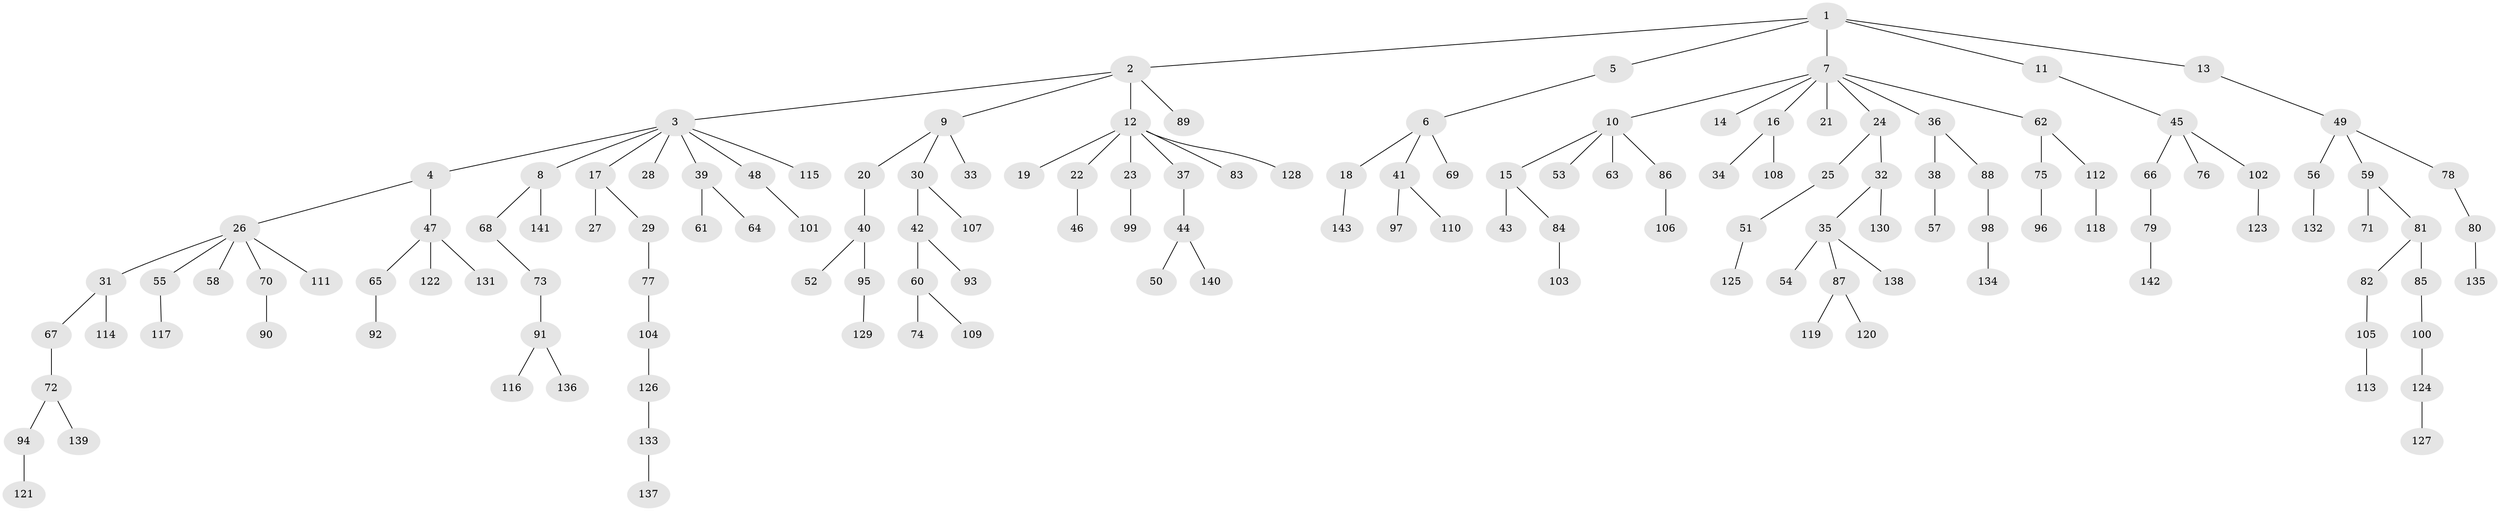 // coarse degree distribution, {5: 0.02127659574468085, 7: 0.031914893617021274, 9: 0.010638297872340425, 3: 0.11702127659574468, 2: 0.26595744680851063, 4: 0.02127659574468085, 1: 0.5212765957446809, 6: 0.010638297872340425}
// Generated by graph-tools (version 1.1) at 2025/42/03/06/25 10:42:06]
// undirected, 143 vertices, 142 edges
graph export_dot {
graph [start="1"]
  node [color=gray90,style=filled];
  1;
  2;
  3;
  4;
  5;
  6;
  7;
  8;
  9;
  10;
  11;
  12;
  13;
  14;
  15;
  16;
  17;
  18;
  19;
  20;
  21;
  22;
  23;
  24;
  25;
  26;
  27;
  28;
  29;
  30;
  31;
  32;
  33;
  34;
  35;
  36;
  37;
  38;
  39;
  40;
  41;
  42;
  43;
  44;
  45;
  46;
  47;
  48;
  49;
  50;
  51;
  52;
  53;
  54;
  55;
  56;
  57;
  58;
  59;
  60;
  61;
  62;
  63;
  64;
  65;
  66;
  67;
  68;
  69;
  70;
  71;
  72;
  73;
  74;
  75;
  76;
  77;
  78;
  79;
  80;
  81;
  82;
  83;
  84;
  85;
  86;
  87;
  88;
  89;
  90;
  91;
  92;
  93;
  94;
  95;
  96;
  97;
  98;
  99;
  100;
  101;
  102;
  103;
  104;
  105;
  106;
  107;
  108;
  109;
  110;
  111;
  112;
  113;
  114;
  115;
  116;
  117;
  118;
  119;
  120;
  121;
  122;
  123;
  124;
  125;
  126;
  127;
  128;
  129;
  130;
  131;
  132;
  133;
  134;
  135;
  136;
  137;
  138;
  139;
  140;
  141;
  142;
  143;
  1 -- 2;
  1 -- 5;
  1 -- 7;
  1 -- 11;
  1 -- 13;
  2 -- 3;
  2 -- 9;
  2 -- 12;
  2 -- 89;
  3 -- 4;
  3 -- 8;
  3 -- 17;
  3 -- 28;
  3 -- 39;
  3 -- 48;
  3 -- 115;
  4 -- 26;
  4 -- 47;
  5 -- 6;
  6 -- 18;
  6 -- 41;
  6 -- 69;
  7 -- 10;
  7 -- 14;
  7 -- 16;
  7 -- 21;
  7 -- 24;
  7 -- 36;
  7 -- 62;
  8 -- 68;
  8 -- 141;
  9 -- 20;
  9 -- 30;
  9 -- 33;
  10 -- 15;
  10 -- 53;
  10 -- 63;
  10 -- 86;
  11 -- 45;
  12 -- 19;
  12 -- 22;
  12 -- 23;
  12 -- 37;
  12 -- 83;
  12 -- 128;
  13 -- 49;
  15 -- 43;
  15 -- 84;
  16 -- 34;
  16 -- 108;
  17 -- 27;
  17 -- 29;
  18 -- 143;
  20 -- 40;
  22 -- 46;
  23 -- 99;
  24 -- 25;
  24 -- 32;
  25 -- 51;
  26 -- 31;
  26 -- 55;
  26 -- 58;
  26 -- 70;
  26 -- 111;
  29 -- 77;
  30 -- 42;
  30 -- 107;
  31 -- 67;
  31 -- 114;
  32 -- 35;
  32 -- 130;
  35 -- 54;
  35 -- 87;
  35 -- 138;
  36 -- 38;
  36 -- 88;
  37 -- 44;
  38 -- 57;
  39 -- 61;
  39 -- 64;
  40 -- 52;
  40 -- 95;
  41 -- 97;
  41 -- 110;
  42 -- 60;
  42 -- 93;
  44 -- 50;
  44 -- 140;
  45 -- 66;
  45 -- 76;
  45 -- 102;
  47 -- 65;
  47 -- 122;
  47 -- 131;
  48 -- 101;
  49 -- 56;
  49 -- 59;
  49 -- 78;
  51 -- 125;
  55 -- 117;
  56 -- 132;
  59 -- 71;
  59 -- 81;
  60 -- 74;
  60 -- 109;
  62 -- 75;
  62 -- 112;
  65 -- 92;
  66 -- 79;
  67 -- 72;
  68 -- 73;
  70 -- 90;
  72 -- 94;
  72 -- 139;
  73 -- 91;
  75 -- 96;
  77 -- 104;
  78 -- 80;
  79 -- 142;
  80 -- 135;
  81 -- 82;
  81 -- 85;
  82 -- 105;
  84 -- 103;
  85 -- 100;
  86 -- 106;
  87 -- 119;
  87 -- 120;
  88 -- 98;
  91 -- 116;
  91 -- 136;
  94 -- 121;
  95 -- 129;
  98 -- 134;
  100 -- 124;
  102 -- 123;
  104 -- 126;
  105 -- 113;
  112 -- 118;
  124 -- 127;
  126 -- 133;
  133 -- 137;
}

